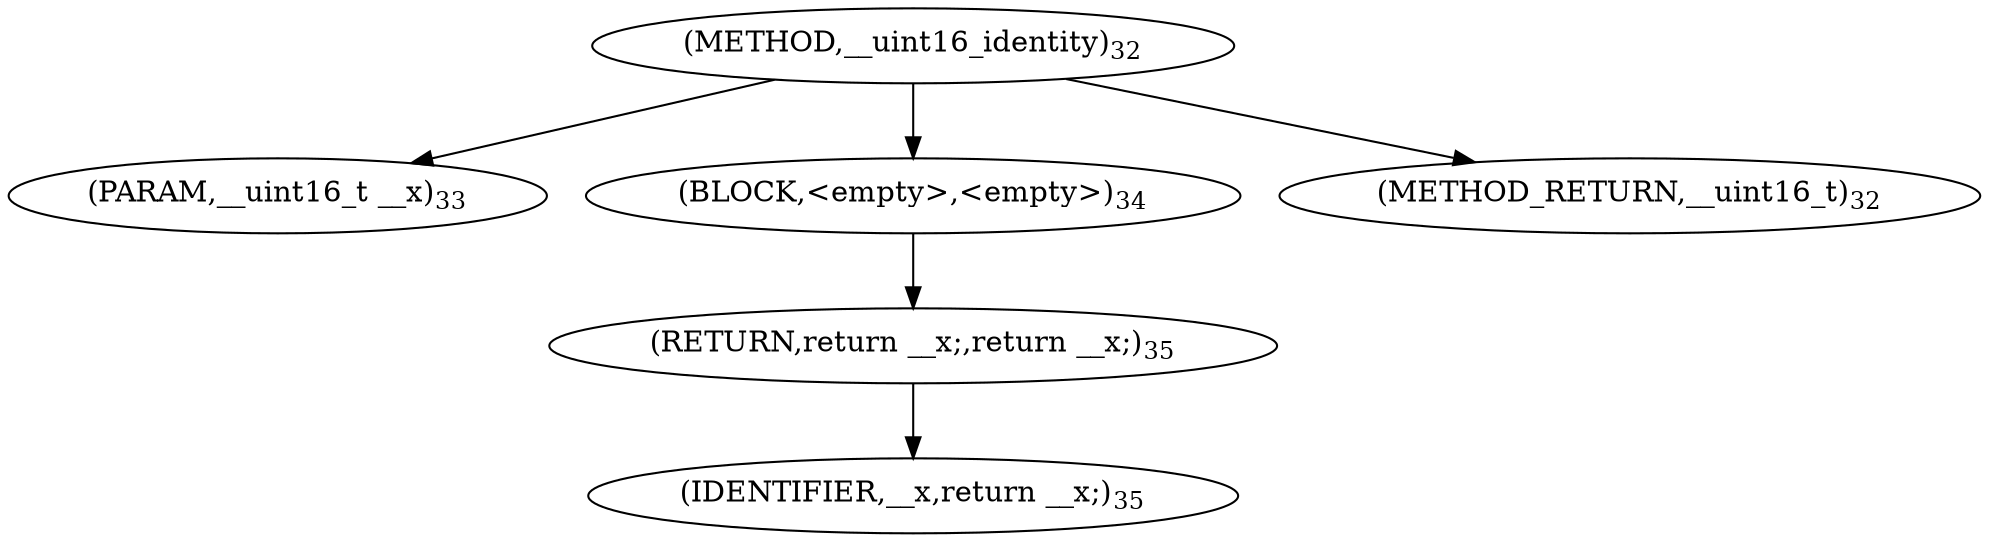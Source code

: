 digraph "__uint16_identity" {  
"45379" [label = <(METHOD,__uint16_identity)<SUB>32</SUB>> ]
"45380" [label = <(PARAM,__uint16_t __x)<SUB>33</SUB>> ]
"45381" [label = <(BLOCK,&lt;empty&gt;,&lt;empty&gt;)<SUB>34</SUB>> ]
"45382" [label = <(RETURN,return __x;,return __x;)<SUB>35</SUB>> ]
"45383" [label = <(IDENTIFIER,__x,return __x;)<SUB>35</SUB>> ]
"45384" [label = <(METHOD_RETURN,__uint16_t)<SUB>32</SUB>> ]
  "45379" -> "45380" 
  "45379" -> "45381" 
  "45379" -> "45384" 
  "45381" -> "45382" 
  "45382" -> "45383" 
}
